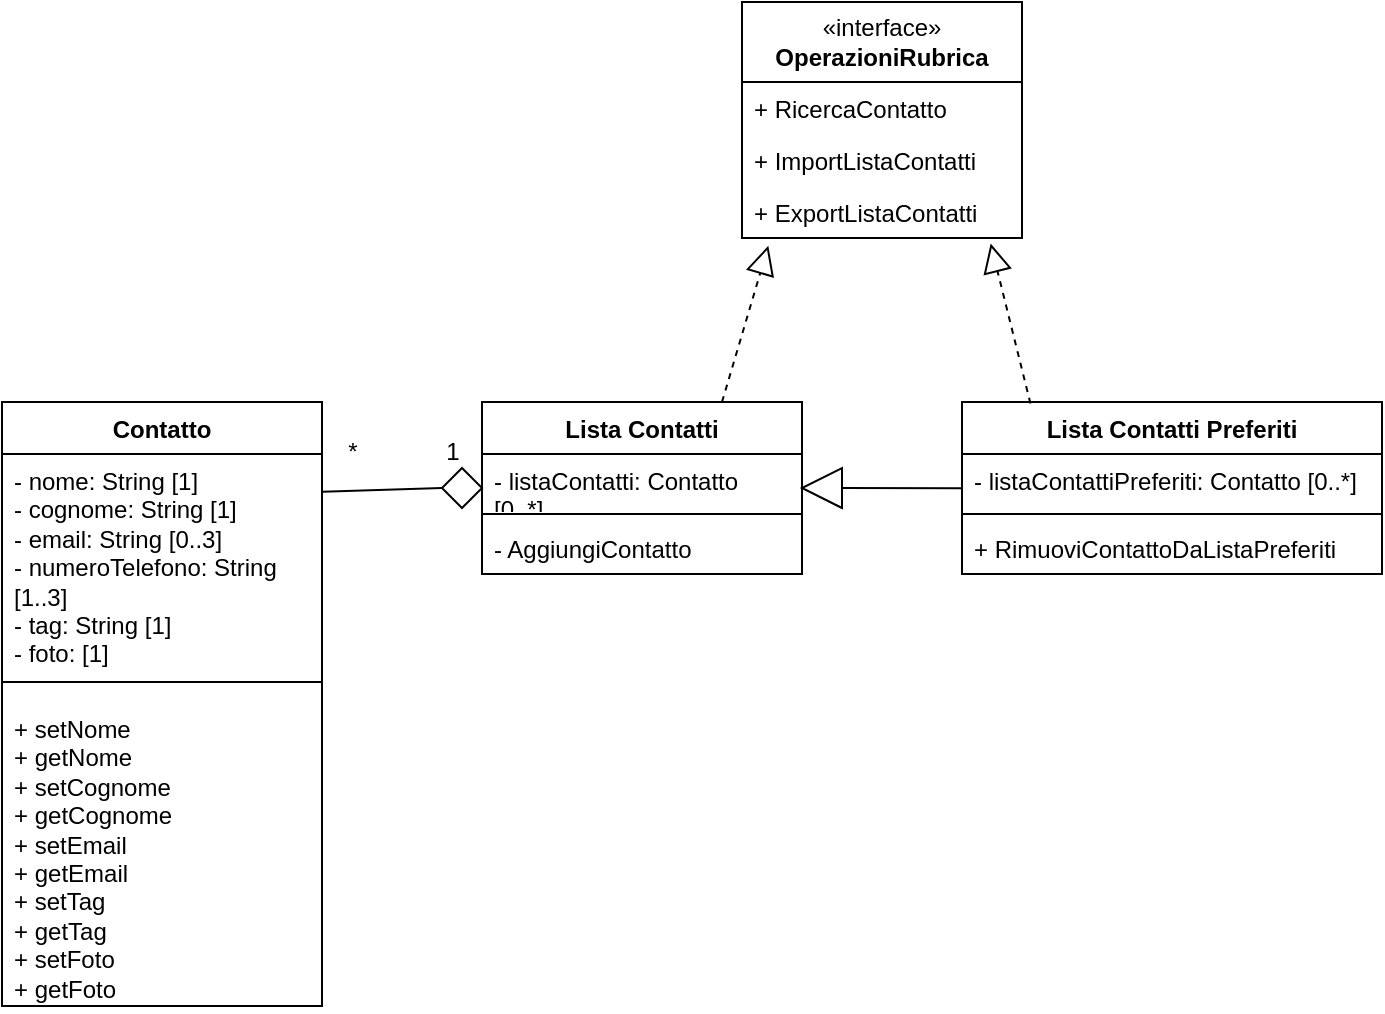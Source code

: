 <mxfile version="25.0.3">
  <diagram id="C5RBs43oDa-KdzZeNtuy" name="Page-1">
    <mxGraphModel dx="1290" dy="1940" grid="1" gridSize="10" guides="1" tooltips="1" connect="1" arrows="1" fold="1" page="1" pageScale="1" pageWidth="827" pageHeight="1169" math="0" shadow="0">
      <root>
        <mxCell id="WIyWlLk6GJQsqaUBKTNV-0" />
        <mxCell id="WIyWlLk6GJQsqaUBKTNV-1" parent="WIyWlLk6GJQsqaUBKTNV-0" />
        <mxCell id="fGu28cwDlgRmdk9_Jq6V-0" value="Contatto" style="swimlane;fontStyle=1;align=center;verticalAlign=top;childLayout=stackLayout;horizontal=1;startSize=26;horizontalStack=0;resizeParent=1;resizeParentMax=0;resizeLast=0;collapsible=1;marginBottom=0;whiteSpace=wrap;html=1;" parent="WIyWlLk6GJQsqaUBKTNV-1" vertex="1">
          <mxGeometry x="80" y="-840" width="160" height="302" as="geometry" />
        </mxCell>
        <mxCell id="fGu28cwDlgRmdk9_Jq6V-1" value="&lt;div&gt;- nome: String  [1]&lt;/div&gt;&lt;div&gt;- cognome: String  [1]&lt;/div&gt;&lt;div&gt;- email: String  [0..3]&lt;/div&gt;&lt;div&gt;- numeroTelefono: String [1..3]&lt;/div&gt;&lt;div&gt;- tag: String [1]&lt;/div&gt;&lt;div&gt;- foto: [1]&lt;br&gt;&lt;/div&gt;&lt;div&gt;&lt;br&gt;&lt;/div&gt;&lt;div&gt;&lt;br&gt;&lt;/div&gt;&lt;div&gt;&lt;br&gt;&lt;/div&gt;" style="text;strokeColor=none;fillColor=none;align=left;verticalAlign=top;spacingLeft=4;spacingRight=4;overflow=hidden;rotatable=0;points=[[0,0.5],[1,0.5]];portConstraint=eastwest;whiteSpace=wrap;html=1;" parent="fGu28cwDlgRmdk9_Jq6V-0" vertex="1">
          <mxGeometry y="26" width="160" height="104" as="geometry" />
        </mxCell>
        <mxCell id="fGu28cwDlgRmdk9_Jq6V-2" value="" style="line;strokeWidth=1;fillColor=none;align=left;verticalAlign=middle;spacingTop=-1;spacingLeft=3;spacingRight=3;rotatable=0;labelPosition=right;points=[];portConstraint=eastwest;strokeColor=inherit;" parent="fGu28cwDlgRmdk9_Jq6V-0" vertex="1">
          <mxGeometry y="130" width="160" height="20" as="geometry" />
        </mxCell>
        <mxCell id="fGu28cwDlgRmdk9_Jq6V-3" value="&lt;div&gt;+ setNome&lt;/div&gt;&lt;div&gt;+ getNome&lt;/div&gt;&lt;div&gt;+ setCognome&lt;/div&gt;&lt;div&gt;+ getCognome&lt;/div&gt;&lt;div&gt;+ setEmail&lt;/div&gt;&lt;div&gt;+ getEmail&lt;/div&gt;&lt;div&gt;+ setTag&lt;/div&gt;&lt;div&gt;+ getTag&lt;/div&gt;&lt;div&gt;+ setFoto&lt;/div&gt;&lt;div&gt;+ getFoto&lt;/div&gt;&lt;div&gt;&lt;br&gt;&lt;/div&gt;&lt;div&gt;&lt;br&gt;&lt;/div&gt;" style="text;strokeColor=none;fillColor=none;align=left;verticalAlign=top;spacingLeft=4;spacingRight=4;overflow=hidden;rotatable=0;points=[[0,0.5],[1,0.5]];portConstraint=eastwest;whiteSpace=wrap;html=1;" parent="fGu28cwDlgRmdk9_Jq6V-0" vertex="1">
          <mxGeometry y="150" width="160" height="152" as="geometry" />
        </mxCell>
        <mxCell id="fGu28cwDlgRmdk9_Jq6V-4" value="Lista Contatti" style="swimlane;fontStyle=1;align=center;verticalAlign=top;childLayout=stackLayout;horizontal=1;startSize=26;horizontalStack=0;resizeParent=1;resizeParentMax=0;resizeLast=0;collapsible=1;marginBottom=0;whiteSpace=wrap;html=1;" parent="WIyWlLk6GJQsqaUBKTNV-1" vertex="1">
          <mxGeometry x="320" y="-840" width="160" height="86" as="geometry" />
        </mxCell>
        <mxCell id="fGu28cwDlgRmdk9_Jq6V-5" value="&lt;div&gt;- listaContatti: Contatto [0..*]&lt;/div&gt;" style="text;strokeColor=none;fillColor=none;align=left;verticalAlign=top;spacingLeft=4;spacingRight=4;overflow=hidden;rotatable=0;points=[[0,0.5],[1,0.5]];portConstraint=eastwest;whiteSpace=wrap;html=1;" parent="fGu28cwDlgRmdk9_Jq6V-4" vertex="1">
          <mxGeometry y="26" width="160" height="26" as="geometry" />
        </mxCell>
        <mxCell id="fGu28cwDlgRmdk9_Jq6V-6" value="" style="line;strokeWidth=1;fillColor=none;align=left;verticalAlign=middle;spacingTop=-1;spacingLeft=3;spacingRight=3;rotatable=0;labelPosition=right;points=[];portConstraint=eastwest;strokeColor=inherit;" parent="fGu28cwDlgRmdk9_Jq6V-4" vertex="1">
          <mxGeometry y="52" width="160" height="8" as="geometry" />
        </mxCell>
        <mxCell id="fGu28cwDlgRmdk9_Jq6V-7" value="- AggiungiContatto" style="text;strokeColor=none;fillColor=none;align=left;verticalAlign=top;spacingLeft=4;spacingRight=4;overflow=hidden;rotatable=0;points=[[0,0.5],[1,0.5]];portConstraint=eastwest;whiteSpace=wrap;html=1;" parent="fGu28cwDlgRmdk9_Jq6V-4" vertex="1">
          <mxGeometry y="60" width="160" height="26" as="geometry" />
        </mxCell>
        <mxCell id="fGu28cwDlgRmdk9_Jq6V-12" value="" style="rhombus;whiteSpace=wrap;html=1;" parent="WIyWlLk6GJQsqaUBKTNV-1" vertex="1">
          <mxGeometry x="300" y="-807" width="20" height="20" as="geometry" />
        </mxCell>
        <mxCell id="fGu28cwDlgRmdk9_Jq6V-13" value="" style="endArrow=none;html=1;rounded=0;entryX=0;entryY=0.5;entryDx=0;entryDy=0;exitX=1.001;exitY=0.181;exitDx=0;exitDy=0;exitPerimeter=0;" parent="WIyWlLk6GJQsqaUBKTNV-1" source="fGu28cwDlgRmdk9_Jq6V-1" target="fGu28cwDlgRmdk9_Jq6V-12" edge="1">
          <mxGeometry width="50" height="50" relative="1" as="geometry">
            <mxPoint x="280" y="-740" as="sourcePoint" />
            <mxPoint x="420" y="-710" as="targetPoint" />
          </mxGeometry>
        </mxCell>
        <mxCell id="fGu28cwDlgRmdk9_Jq6V-14" value="Lista Contatti Preferiti" style="swimlane;fontStyle=1;align=center;verticalAlign=top;childLayout=stackLayout;horizontal=1;startSize=26;horizontalStack=0;resizeParent=1;resizeParentMax=0;resizeLast=0;collapsible=1;marginBottom=0;whiteSpace=wrap;html=1;" parent="WIyWlLk6GJQsqaUBKTNV-1" vertex="1">
          <mxGeometry x="560" y="-840" width="210" height="86" as="geometry" />
        </mxCell>
        <mxCell id="fGu28cwDlgRmdk9_Jq6V-15" value="- listaContattiPreferiti: Contatto [0..*]" style="text;strokeColor=none;fillColor=none;align=left;verticalAlign=top;spacingLeft=4;spacingRight=4;overflow=hidden;rotatable=0;points=[[0,0.5],[1,0.5]];portConstraint=eastwest;whiteSpace=wrap;html=1;" parent="fGu28cwDlgRmdk9_Jq6V-14" vertex="1">
          <mxGeometry y="26" width="210" height="26" as="geometry" />
        </mxCell>
        <mxCell id="fGu28cwDlgRmdk9_Jq6V-16" value="" style="line;strokeWidth=1;fillColor=none;align=left;verticalAlign=middle;spacingTop=-1;spacingLeft=3;spacingRight=3;rotatable=0;labelPosition=right;points=[];portConstraint=eastwest;strokeColor=inherit;" parent="fGu28cwDlgRmdk9_Jq6V-14" vertex="1">
          <mxGeometry y="52" width="210" height="8" as="geometry" />
        </mxCell>
        <mxCell id="fGu28cwDlgRmdk9_Jq6V-17" value="+ RimuoviContattoDaListaPreferiti" style="text;strokeColor=none;fillColor=none;align=left;verticalAlign=top;spacingLeft=4;spacingRight=4;overflow=hidden;rotatable=0;points=[[0,0.5],[1,0.5]];portConstraint=eastwest;whiteSpace=wrap;html=1;" parent="fGu28cwDlgRmdk9_Jq6V-14" vertex="1">
          <mxGeometry y="60" width="210" height="26" as="geometry" />
        </mxCell>
        <mxCell id="fGu28cwDlgRmdk9_Jq6V-19" value="" style="triangle;whiteSpace=wrap;html=1;rotation=-180;" parent="WIyWlLk6GJQsqaUBKTNV-1" vertex="1">
          <mxGeometry x="480" y="-807" width="20" height="20" as="geometry" />
        </mxCell>
        <mxCell id="fGu28cwDlgRmdk9_Jq6V-21" value="" style="endArrow=none;html=1;rounded=0;exitX=0;exitY=0.5;exitDx=0;exitDy=0;entryX=-0.002;entryY=0.658;entryDx=0;entryDy=0;entryPerimeter=0;" parent="WIyWlLk6GJQsqaUBKTNV-1" source="fGu28cwDlgRmdk9_Jq6V-19" target="fGu28cwDlgRmdk9_Jq6V-15" edge="1">
          <mxGeometry width="50" height="50" relative="1" as="geometry">
            <mxPoint x="330" y="-710" as="sourcePoint" />
            <mxPoint x="490" y="-700" as="targetPoint" />
          </mxGeometry>
        </mxCell>
        <mxCell id="fGu28cwDlgRmdk9_Jq6V-23" value="&lt;div&gt;«interface»&lt;/div&gt;&lt;div&gt;&lt;b&gt;OperazioniRubrica&lt;/b&gt;&lt;br&gt;&lt;/div&gt;" style="swimlane;fontStyle=0;childLayout=stackLayout;horizontal=1;startSize=40;fillColor=none;horizontalStack=0;resizeParent=1;resizeParentMax=0;resizeLast=0;collapsible=1;marginBottom=0;whiteSpace=wrap;html=1;" parent="WIyWlLk6GJQsqaUBKTNV-1" vertex="1">
          <mxGeometry x="450" y="-1040" width="140" height="118" as="geometry" />
        </mxCell>
        <mxCell id="fGu28cwDlgRmdk9_Jq6V-24" value="+ RicercaContatto" style="text;strokeColor=none;fillColor=none;align=left;verticalAlign=top;spacingLeft=4;spacingRight=4;overflow=hidden;rotatable=0;points=[[0,0.5],[1,0.5]];portConstraint=eastwest;whiteSpace=wrap;html=1;" parent="fGu28cwDlgRmdk9_Jq6V-23" vertex="1">
          <mxGeometry y="40" width="140" height="26" as="geometry" />
        </mxCell>
        <mxCell id="fGu28cwDlgRmdk9_Jq6V-25" value="+ ImportListaContatti" style="text;strokeColor=none;fillColor=none;align=left;verticalAlign=top;spacingLeft=4;spacingRight=4;overflow=hidden;rotatable=0;points=[[0,0.5],[1,0.5]];portConstraint=eastwest;whiteSpace=wrap;html=1;" parent="fGu28cwDlgRmdk9_Jq6V-23" vertex="1">
          <mxGeometry y="66" width="140" height="26" as="geometry" />
        </mxCell>
        <mxCell id="fGu28cwDlgRmdk9_Jq6V-26" value="+ ExportListaContatti" style="text;strokeColor=none;fillColor=none;align=left;verticalAlign=top;spacingLeft=4;spacingRight=4;overflow=hidden;rotatable=0;points=[[0,0.5],[1,0.5]];portConstraint=eastwest;whiteSpace=wrap;html=1;" parent="fGu28cwDlgRmdk9_Jq6V-23" vertex="1">
          <mxGeometry y="92" width="140" height="26" as="geometry" />
        </mxCell>
        <mxCell id="fGu28cwDlgRmdk9_Jq6V-28" value="" style="endArrow=block;dashed=1;endFill=0;endSize=12;html=1;rounded=0;entryX=0.094;entryY=1.15;entryDx=0;entryDy=0;entryPerimeter=0;exitX=0.75;exitY=0;exitDx=0;exitDy=0;" parent="WIyWlLk6GJQsqaUBKTNV-1" source="fGu28cwDlgRmdk9_Jq6V-4" target="fGu28cwDlgRmdk9_Jq6V-26" edge="1">
          <mxGeometry width="160" relative="1" as="geometry">
            <mxPoint x="350" y="-780" as="sourcePoint" />
            <mxPoint x="510" y="-780" as="targetPoint" />
          </mxGeometry>
        </mxCell>
        <mxCell id="fGu28cwDlgRmdk9_Jq6V-30" value="" style="endArrow=block;dashed=1;endFill=0;endSize=12;html=1;rounded=0;entryX=0.888;entryY=1.107;entryDx=0;entryDy=0;entryPerimeter=0;exitX=0.163;exitY=0.009;exitDx=0;exitDy=0;exitPerimeter=0;" parent="WIyWlLk6GJQsqaUBKTNV-1" source="fGu28cwDlgRmdk9_Jq6V-14" target="fGu28cwDlgRmdk9_Jq6V-26" edge="1">
          <mxGeometry width="160" relative="1" as="geometry">
            <mxPoint x="450" y="-830" as="sourcePoint" />
            <mxPoint x="491" y="-907" as="targetPoint" />
          </mxGeometry>
        </mxCell>
        <mxCell id="fGu28cwDlgRmdk9_Jq6V-31" value="1" style="text;html=1;align=center;verticalAlign=middle;resizable=0;points=[];autosize=1;strokeColor=none;fillColor=none;" parent="WIyWlLk6GJQsqaUBKTNV-1" vertex="1">
          <mxGeometry x="290" y="-830" width="30" height="30" as="geometry" />
        </mxCell>
        <mxCell id="fGu28cwDlgRmdk9_Jq6V-32" value="*" style="text;html=1;align=center;verticalAlign=middle;resizable=0;points=[];autosize=1;strokeColor=none;fillColor=none;" parent="WIyWlLk6GJQsqaUBKTNV-1" vertex="1">
          <mxGeometry x="240" y="-830" width="30" height="30" as="geometry" />
        </mxCell>
      </root>
    </mxGraphModel>
  </diagram>
</mxfile>
